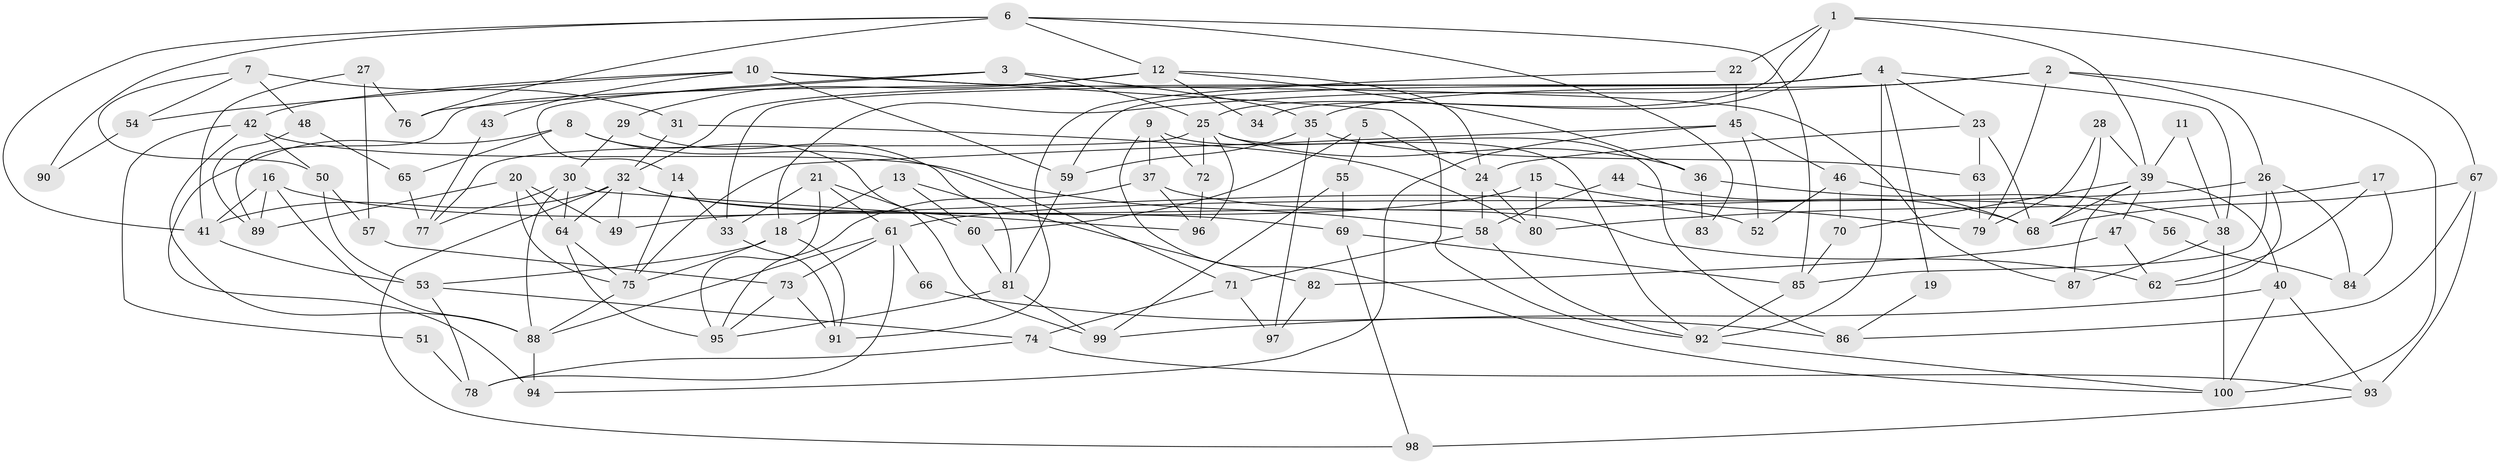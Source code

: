 // coarse degree distribution, {5: 0.20967741935483872, 8: 0.08064516129032258, 7: 0.12903225806451613, 4: 0.12903225806451613, 9: 0.04838709677419355, 3: 0.1935483870967742, 6: 0.0967741935483871, 2: 0.0967741935483871, 10: 0.016129032258064516}
// Generated by graph-tools (version 1.1) at 2025/41/03/06/25 10:41:59]
// undirected, 100 vertices, 200 edges
graph export_dot {
graph [start="1"]
  node [color=gray90,style=filled];
  1;
  2;
  3;
  4;
  5;
  6;
  7;
  8;
  9;
  10;
  11;
  12;
  13;
  14;
  15;
  16;
  17;
  18;
  19;
  20;
  21;
  22;
  23;
  24;
  25;
  26;
  27;
  28;
  29;
  30;
  31;
  32;
  33;
  34;
  35;
  36;
  37;
  38;
  39;
  40;
  41;
  42;
  43;
  44;
  45;
  46;
  47;
  48;
  49;
  50;
  51;
  52;
  53;
  54;
  55;
  56;
  57;
  58;
  59;
  60;
  61;
  62;
  63;
  64;
  65;
  66;
  67;
  68;
  69;
  70;
  71;
  72;
  73;
  74;
  75;
  76;
  77;
  78;
  79;
  80;
  81;
  82;
  83;
  84;
  85;
  86;
  87;
  88;
  89;
  90;
  91;
  92;
  93;
  94;
  95;
  96;
  97;
  98;
  99;
  100;
  1 -- 67;
  1 -- 22;
  1 -- 25;
  1 -- 34;
  1 -- 39;
  2 -- 100;
  2 -- 18;
  2 -- 26;
  2 -- 35;
  2 -- 79;
  3 -- 35;
  3 -- 25;
  3 -- 14;
  3 -- 76;
  4 -- 32;
  4 -- 92;
  4 -- 19;
  4 -- 23;
  4 -- 33;
  4 -- 38;
  4 -- 59;
  5 -- 60;
  5 -- 24;
  5 -- 55;
  6 -- 76;
  6 -- 12;
  6 -- 41;
  6 -- 83;
  6 -- 85;
  6 -- 90;
  7 -- 31;
  7 -- 48;
  7 -- 50;
  7 -- 54;
  8 -- 71;
  8 -- 94;
  8 -- 65;
  8 -- 99;
  9 -- 37;
  9 -- 92;
  9 -- 72;
  9 -- 100;
  10 -- 59;
  10 -- 42;
  10 -- 43;
  10 -- 54;
  10 -- 87;
  10 -- 92;
  11 -- 39;
  11 -- 38;
  12 -- 24;
  12 -- 36;
  12 -- 29;
  12 -- 34;
  12 -- 89;
  13 -- 60;
  13 -- 18;
  13 -- 82;
  14 -- 33;
  14 -- 75;
  15 -- 79;
  15 -- 49;
  15 -- 80;
  16 -- 89;
  16 -- 41;
  16 -- 52;
  16 -- 88;
  17 -- 80;
  17 -- 62;
  17 -- 84;
  18 -- 75;
  18 -- 53;
  18 -- 91;
  19 -- 86;
  20 -- 64;
  20 -- 75;
  20 -- 49;
  20 -- 89;
  21 -- 33;
  21 -- 95;
  21 -- 60;
  21 -- 61;
  22 -- 45;
  22 -- 91;
  23 -- 68;
  23 -- 24;
  23 -- 63;
  24 -- 58;
  24 -- 80;
  25 -- 96;
  25 -- 36;
  25 -- 72;
  25 -- 77;
  25 -- 86;
  26 -- 85;
  26 -- 61;
  26 -- 62;
  26 -- 84;
  27 -- 57;
  27 -- 41;
  27 -- 76;
  28 -- 79;
  28 -- 39;
  28 -- 68;
  29 -- 81;
  29 -- 30;
  30 -- 88;
  30 -- 64;
  30 -- 77;
  30 -- 96;
  31 -- 80;
  31 -- 32;
  32 -- 69;
  32 -- 64;
  32 -- 41;
  32 -- 49;
  32 -- 62;
  32 -- 98;
  33 -- 91;
  35 -- 97;
  35 -- 59;
  35 -- 63;
  36 -- 38;
  36 -- 83;
  37 -- 95;
  37 -- 96;
  37 -- 56;
  38 -- 87;
  38 -- 100;
  39 -- 70;
  39 -- 40;
  39 -- 47;
  39 -- 68;
  39 -- 87;
  40 -- 100;
  40 -- 93;
  40 -- 99;
  41 -- 53;
  42 -- 88;
  42 -- 50;
  42 -- 51;
  42 -- 58;
  43 -- 77;
  44 -- 68;
  44 -- 58;
  45 -- 46;
  45 -- 75;
  45 -- 52;
  45 -- 94;
  46 -- 68;
  46 -- 52;
  46 -- 70;
  47 -- 62;
  47 -- 82;
  48 -- 65;
  48 -- 89;
  50 -- 53;
  50 -- 57;
  51 -- 78;
  53 -- 78;
  53 -- 74;
  54 -- 90;
  55 -- 99;
  55 -- 69;
  56 -- 84;
  57 -- 73;
  58 -- 92;
  58 -- 71;
  59 -- 81;
  60 -- 81;
  61 -- 66;
  61 -- 73;
  61 -- 78;
  61 -- 88;
  63 -- 79;
  64 -- 75;
  64 -- 95;
  65 -- 77;
  66 -- 86;
  67 -- 93;
  67 -- 68;
  67 -- 86;
  69 -- 85;
  69 -- 98;
  70 -- 85;
  71 -- 74;
  71 -- 97;
  72 -- 96;
  73 -- 95;
  73 -- 91;
  74 -- 93;
  74 -- 78;
  75 -- 88;
  81 -- 99;
  81 -- 95;
  82 -- 97;
  85 -- 92;
  88 -- 94;
  92 -- 100;
  93 -- 98;
}
